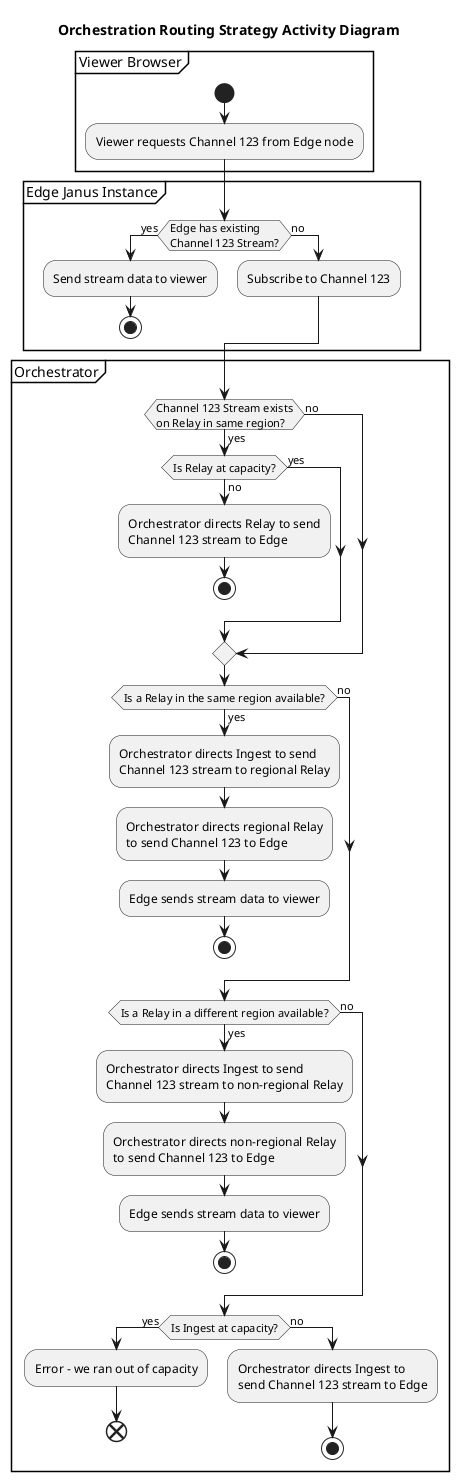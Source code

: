 @startuml
title Orchestration Routing Strategy Activity Diagram

partition "Viewer Browser" {
    start
    :Viewer requests Channel 123 from Edge node;
}

partition "Edge Janus Instance" {
    if (Edge has existing\nChannel 123 Stream?) then (yes)
        :Send stream data to viewer;
        stop
    else (no)
        :Subscribe to Channel 123;
    endif
}

partition "Orchestrator" {
    if (Channel 123 Stream exists\non Relay in same region?) then (yes)
        if (Is Relay at capacity?) then(yes)
        else (no)
            :Orchestrator directs Relay to send\nChannel 123 stream to Edge;
            stop
        endif
    else (no)
    endif
    if (Is a Relay in the same region available?) then (yes)
        :Orchestrator directs Ingest to send\nChannel 123 stream to regional Relay;
        :Orchestrator directs regional Relay\nto send Channel 123 to Edge;
        :Edge sends stream data to viewer;
        stop
    else (no)
    endif
    if (Is a Relay in a different region available?) then (yes)
        :Orchestrator directs Ingest to send\nChannel 123 stream to non-regional Relay;
        :Orchestrator directs non-regional Relay\nto send Channel 123 to Edge;
        :Edge sends stream data to viewer;
        stop
    else (no)
    endif
    if (Is Ingest at capacity?) then (yes)
        :Error - we ran out of capacity;
        end
    else (no)
        :Orchestrator directs Ingest to\nsend Channel 123 stream to Edge;
        stop
    endif
}
@enduml